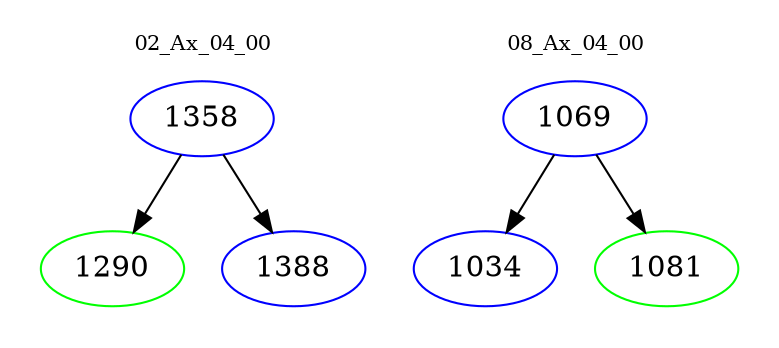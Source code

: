 digraph{
subgraph cluster_0 {
color = white
label = "02_Ax_04_00";
fontsize=10;
T0_1358 [label="1358", color="blue"]
T0_1358 -> T0_1290 [color="black"]
T0_1290 [label="1290", color="green"]
T0_1358 -> T0_1388 [color="black"]
T0_1388 [label="1388", color="blue"]
}
subgraph cluster_1 {
color = white
label = "08_Ax_04_00";
fontsize=10;
T1_1069 [label="1069", color="blue"]
T1_1069 -> T1_1034 [color="black"]
T1_1034 [label="1034", color="blue"]
T1_1069 -> T1_1081 [color="black"]
T1_1081 [label="1081", color="green"]
}
}
